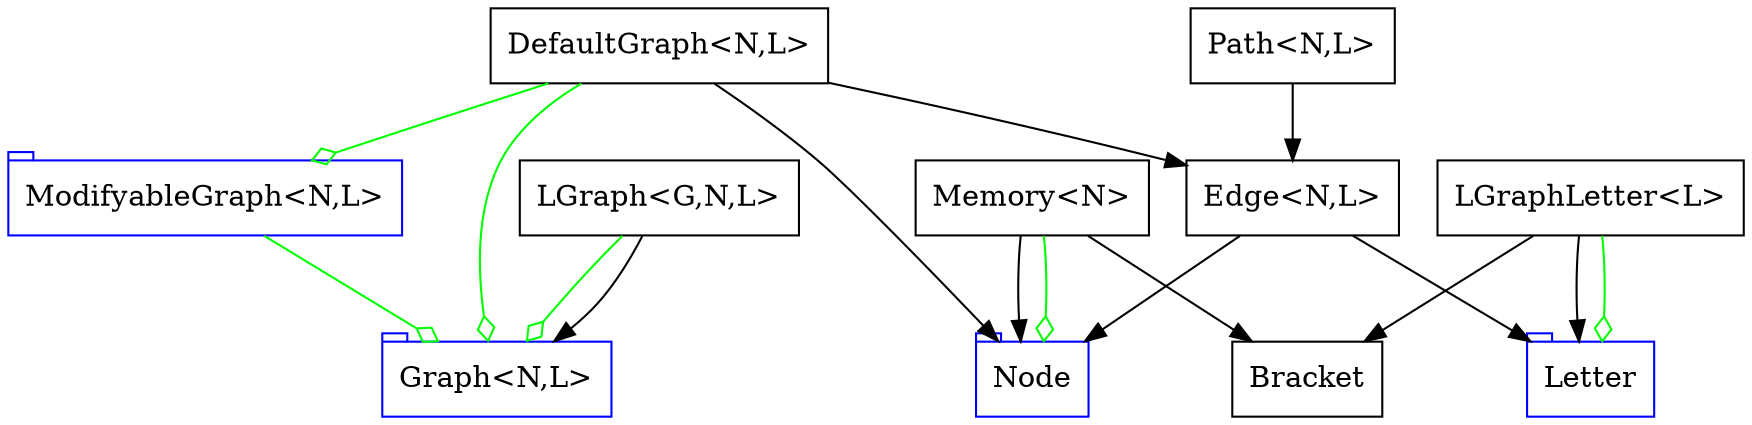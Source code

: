 digraph UML {
    GraphTrait [
        color=blue,
        label="Graph<N,L>",
        shape=tab,
    ];
    ModifyableGraphTrait [
        color=blue,
        label="ModifyableGraph<N,L>",
        shape=tab,
    ];
    NodeTrait [
        color=blue,
        label="Node",
        shape=tab,
    ];
    LetterTrait [
        color=blue,
        label="Letter",
        shape=tab,
    ];

    ModifyableGraphTrait -> GraphTrait [arrowhead=odiamond, color=green];

    Bracket [
        color=black,
        label="Bracket",
        shape=box,
    ];
    LGraphLetter [
        color=black,
        label="LGraphLetter<L>",
        shape=box
    ];
    Memory [
        color=black,
        label="Memory<N>",
        shape=box,
    ];

    EdgeStruct [
        color=black,
        label="Edge<N,L>",
        shape=box,
    ]

    LGraphLetter -> Bracket [arrowhead=normal];
    LGraphLetter -> LetterTrait [arrowhead=normal];
    LGraphLetter -> LetterTrait [arrowhead=odiamond, color=green];
    Memory -> NodeTrait [arrowhead=normal];
    Memory -> NodeTrait [arrowhead=odiamond, color=green];
    Memory -> Bracket [arrowhead=normal];
    EdgeStruct -> NodeTrait [arrowhead=normal];
    EdgeStruct -> LetterTrait [arrowhead=normal];

    Path [
        shape=box,
        color=black,
        label="Path<N,L>",
    ];

    Path -> EdgeStruct [arrowhead=normal];

    LGraph [
        shape=box,
        color=black,
        label="LGraph<G,N,L>"
    ];

    LGraph -> GraphTrait [arrowhead=odiamond, color=green, label=" "];
    LGraph -> GraphTrait [arrowhead=normal, label=" "];

    DefaultGraph [
        shape=box,
        color=black,
        label="DefaultGraph<N,L>"
    ];

    DefaultGraph -> GraphTrait [arrowhead=odiamond, color=green];
    DefaultGraph -> ModifyableGraphTrait [arrowhead=odiamond, color=green];
    DefaultGraph -> NodeTrait [arrowhead=normal];
    DefaultGraph -> EdgeStruct [arrowhead=normal];
}